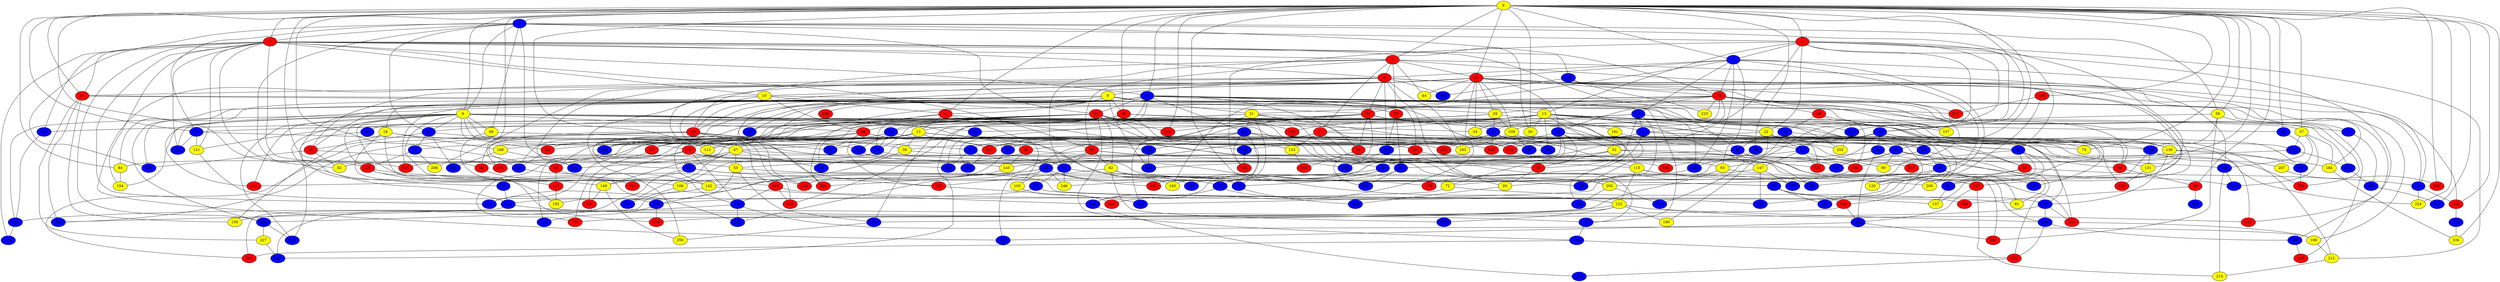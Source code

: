 graph {
0 [style = filled fillcolor = yellow];
1 [style = filled fillcolor = blue];
2 [style = filled fillcolor = red];
3 [style = filled fillcolor = red];
4 [style = filled fillcolor = blue];
5 [style = filled fillcolor = blue];
6 [style = filled fillcolor = yellow];
7 [style = filled fillcolor = red];
8 [style = filled fillcolor = red];
9 [style = filled fillcolor = yellow];
10 [style = filled fillcolor = yellow];
11 [style = filled fillcolor = red];
12 [style = filled fillcolor = yellow];
13 [style = filled fillcolor = yellow];
14 [style = filled fillcolor = red];
15 [style = filled fillcolor = red];
16 [style = filled fillcolor = blue];
17 [style = filled fillcolor = red];
18 [style = filled fillcolor = yellow];
19 [style = filled fillcolor = blue];
20 [style = filled fillcolor = yellow];
21 [style = filled fillcolor = red];
22 [style = filled fillcolor = yellow];
23 [style = filled fillcolor = red];
24 [style = filled fillcolor = red];
25 [style = filled fillcolor = red];
26 [style = filled fillcolor = red];
27 [style = filled fillcolor = red];
28 [style = filled fillcolor = yellow];
29 [style = filled fillcolor = blue];
30 [style = filled fillcolor = red];
31 [style = filled fillcolor = yellow];
32 [style = filled fillcolor = blue];
33 [style = filled fillcolor = blue];
34 [style = filled fillcolor = yellow];
35 [style = filled fillcolor = blue];
36 [style = filled fillcolor = blue];
37 [style = filled fillcolor = yellow];
38 [style = filled fillcolor = blue];
39 [style = filled fillcolor = yellow];
40 [style = filled fillcolor = blue];
41 [style = filled fillcolor = blue];
42 [style = filled fillcolor = blue];
43 [style = filled fillcolor = blue];
44 [style = filled fillcolor = yellow];
45 [style = filled fillcolor = red];
46 [style = filled fillcolor = blue];
47 [style = filled fillcolor = yellow];
48 [style = filled fillcolor = blue];
49 [style = filled fillcolor = red];
50 [style = filled fillcolor = red];
51 [style = filled fillcolor = blue];
52 [style = filled fillcolor = yellow];
53 [style = filled fillcolor = yellow];
54 [style = filled fillcolor = red];
55 [style = filled fillcolor = red];
56 [style = filled fillcolor = yellow];
57 [style = filled fillcolor = blue];
58 [style = filled fillcolor = red];
59 [style = filled fillcolor = blue];
60 [style = filled fillcolor = blue];
61 [style = filled fillcolor = blue];
62 [style = filled fillcolor = yellow];
63 [style = filled fillcolor = blue];
64 [style = filled fillcolor = red];
65 [style = filled fillcolor = blue];
66 [style = filled fillcolor = red];
67 [style = filled fillcolor = blue];
68 [style = filled fillcolor = blue];
69 [style = filled fillcolor = blue];
70 [style = filled fillcolor = blue];
71 [style = filled fillcolor = blue];
72 [style = filled fillcolor = yellow];
73 [style = filled fillcolor = red];
74 [style = filled fillcolor = yellow];
75 [style = filled fillcolor = blue];
76 [style = filled fillcolor = blue];
77 [style = filled fillcolor = blue];
78 [style = filled fillcolor = blue];
79 [style = filled fillcolor = blue];
80 [style = filled fillcolor = blue];
81 [style = filled fillcolor = yellow];
82 [style = filled fillcolor = yellow];
83 [style = filled fillcolor = blue];
84 [style = filled fillcolor = yellow];
85 [style = filled fillcolor = blue];
86 [style = filled fillcolor = red];
87 [style = filled fillcolor = blue];
88 [style = filled fillcolor = blue];
89 [style = filled fillcolor = red];
90 [style = filled fillcolor = yellow];
91 [style = filled fillcolor = blue];
92 [style = filled fillcolor = blue];
93 [style = filled fillcolor = yellow];
94 [style = filled fillcolor = red];
95 [style = filled fillcolor = yellow];
96 [style = filled fillcolor = yellow];
97 [style = filled fillcolor = blue];
98 [style = filled fillcolor = red];
99 [style = filled fillcolor = red];
100 [style = filled fillcolor = blue];
101 [style = filled fillcolor = red];
102 [style = filled fillcolor = blue];
103 [style = filled fillcolor = yellow];
104 [style = filled fillcolor = red];
105 [style = filled fillcolor = red];
106 [style = filled fillcolor = yellow];
107 [style = filled fillcolor = blue];
108 [style = filled fillcolor = blue];
109 [style = filled fillcolor = yellow];
110 [style = filled fillcolor = blue];
111 [style = filled fillcolor = red];
112 [style = filled fillcolor = red];
113 [style = filled fillcolor = yellow];
114 [style = filled fillcolor = blue];
115 [style = filled fillcolor = yellow];
116 [style = filled fillcolor = blue];
117 [style = filled fillcolor = red];
118 [style = filled fillcolor = blue];
119 [style = filled fillcolor = blue];
120 [style = filled fillcolor = yellow];
121 [style = filled fillcolor = yellow];
122 [style = filled fillcolor = yellow];
123 [style = filled fillcolor = blue];
124 [style = filled fillcolor = blue];
125 [style = filled fillcolor = red];
126 [style = filled fillcolor = blue];
127 [style = filled fillcolor = red];
128 [style = filled fillcolor = blue];
129 [style = filled fillcolor = red];
130 [style = filled fillcolor = yellow];
131 [style = filled fillcolor = yellow];
132 [style = filled fillcolor = blue];
133 [style = filled fillcolor = yellow];
134 [style = filled fillcolor = red];
135 [style = filled fillcolor = red];
136 [style = filled fillcolor = blue];
137 [style = filled fillcolor = yellow];
138 [style = filled fillcolor = blue];
139 [style = filled fillcolor = red];
140 [style = filled fillcolor = red];
141 [style = filled fillcolor = red];
142 [style = filled fillcolor = yellow];
143 [style = filled fillcolor = yellow];
144 [style = filled fillcolor = red];
145 [style = filled fillcolor = blue];
146 [style = filled fillcolor = red];
147 [style = filled fillcolor = yellow];
148 [style = filled fillcolor = yellow];
149 [style = filled fillcolor = red];
150 [style = filled fillcolor = yellow];
151 [style = filled fillcolor = red];
152 [style = filled fillcolor = red];
153 [style = filled fillcolor = blue];
154 [style = filled fillcolor = red];
155 [style = filled fillcolor = blue];
156 [style = filled fillcolor = blue];
157 [style = filled fillcolor = yellow];
158 [style = filled fillcolor = blue];
159 [style = filled fillcolor = blue];
160 [style = filled fillcolor = red];
161 [style = filled fillcolor = yellow];
162 [style = filled fillcolor = blue];
163 [style = filled fillcolor = yellow];
164 [style = filled fillcolor = blue];
165 [style = filled fillcolor = blue];
166 [style = filled fillcolor = red];
167 [style = filled fillcolor = blue];
168 [style = filled fillcolor = blue];
169 [style = filled fillcolor = blue];
170 [style = filled fillcolor = blue];
171 [style = filled fillcolor = blue];
172 [style = filled fillcolor = blue];
173 [style = filled fillcolor = blue];
174 [style = filled fillcolor = blue];
175 [style = filled fillcolor = blue];
176 [style = filled fillcolor = blue];
177 [style = filled fillcolor = red];
178 [style = filled fillcolor = red];
179 [style = filled fillcolor = blue];
180 [style = filled fillcolor = yellow];
181 [style = filled fillcolor = blue];
182 [style = filled fillcolor = red];
183 [style = filled fillcolor = yellow];
184 [style = filled fillcolor = yellow];
185 [style = filled fillcolor = red];
186 [style = filled fillcolor = blue];
187 [style = filled fillcolor = red];
188 [style = filled fillcolor = yellow];
189 [style = filled fillcolor = yellow];
190 [style = filled fillcolor = blue];
191 [style = filled fillcolor = blue];
192 [style = filled fillcolor = yellow];
193 [style = filled fillcolor = blue];
194 [style = filled fillcolor = yellow];
195 [style = filled fillcolor = blue];
196 [style = filled fillcolor = blue];
197 [style = filled fillcolor = blue];
198 [style = filled fillcolor = red];
199 [style = filled fillcolor = red];
200 [style = filled fillcolor = yellow];
201 [style = filled fillcolor = blue];
202 [style = filled fillcolor = yellow];
203 [style = filled fillcolor = red];
204 [style = filled fillcolor = red];
205 [style = filled fillcolor = red];
206 [style = filled fillcolor = yellow];
207 [style = filled fillcolor = yellow];
208 [style = filled fillcolor = red];
209 [style = filled fillcolor = blue];
210 [style = filled fillcolor = blue];
211 [style = filled fillcolor = red];
212 [style = filled fillcolor = yellow];
213 [style = filled fillcolor = blue];
214 [style = filled fillcolor = yellow];
215 [style = filled fillcolor = blue];
216 [style = filled fillcolor = blue];
217 [style = filled fillcolor = blue];
218 [style = filled fillcolor = blue];
219 [style = filled fillcolor = blue];
220 [style = filled fillcolor = blue];
221 [style = filled fillcolor = blue];
222 [style = filled fillcolor = red];
223 [style = filled fillcolor = yellow];
224 [style = filled fillcolor = yellow];
225 [style = filled fillcolor = red];
226 [style = filled fillcolor = red];
227 [style = filled fillcolor = yellow];
228 [style = filled fillcolor = blue];
229 [style = filled fillcolor = red];
230 [style = filled fillcolor = blue];
231 [style = filled fillcolor = blue];
232 [style = filled fillcolor = blue];
233 [style = filled fillcolor = red];
234 [style = filled fillcolor = blue];
235 [style = filled fillcolor = red];
236 [style = filled fillcolor = yellow];
237 [style = filled fillcolor = blue];
238 [style = filled fillcolor = red];
239 [style = filled fillcolor = blue];
240 [style = filled fillcolor = red];
241 [style = filled fillcolor = blue];
242 [style = filled fillcolor = red];
243 [style = filled fillcolor = blue];
244 [style = filled fillcolor = red];
245 [style = filled fillcolor = blue];
246 [style = filled fillcolor = yellow];
247 [style = filled fillcolor = red];
248 [style = filled fillcolor = blue];
249 [style = filled fillcolor = red];
250 [style = filled fillcolor = yellow];
251 [style = filled fillcolor = blue];
252 [style = filled fillcolor = yellow];
253 [style = filled fillcolor = blue];
254 [style = filled fillcolor = blue];
255 [style = filled fillcolor = blue];
0 -- 99;
0 -- 4;
0 -- 3;
0 -- 2;
0 -- 1;
0 -- 5;
0 -- 6;
0 -- 7;
0 -- 11;
0 -- 14;
0 -- 15;
0 -- 16;
0 -- 20;
0 -- 37;
0 -- 42;
0 -- 47;
0 -- 49;
0 -- 54;
0 -- 56;
0 -- 68;
0 -- 72;
0 -- 74;
0 -- 75;
0 -- 82;
0 -- 84;
0 -- 88;
0 -- 89;
0 -- 135;
0 -- 149;
0 -- 185;
0 -- 224;
0 -- 233;
0 -- 236;
0 -- 242;
0 -- 247;
0 -- 254;
1 -- 2;
1 -- 3;
1 -- 6;
1 -- 21;
1 -- 25;
1 -- 32;
1 -- 53;
1 -- 56;
1 -- 75;
1 -- 96;
1 -- 117;
1 -- 131;
1 -- 255;
2 -- 4;
2 -- 13;
2 -- 16;
2 -- 22;
2 -- 36;
2 -- 57;
2 -- 140;
2 -- 141;
2 -- 154;
2 -- 180;
2 -- 212;
3 -- 5;
3 -- 7;
3 -- 8;
3 -- 10;
3 -- 14;
3 -- 20;
3 -- 35;
3 -- 55;
3 -- 121;
3 -- 129;
3 -- 136;
3 -- 153;
3 -- 166;
3 -- 170;
3 -- 194;
3 -- 216;
3 -- 231;
3 -- 243;
4 -- 8;
4 -- 15;
4 -- 19;
4 -- 24;
4 -- 25;
4 -- 43;
4 -- 76;
4 -- 93;
4 -- 120;
4 -- 123;
5 -- 12;
5 -- 18;
5 -- 21;
5 -- 28;
5 -- 30;
5 -- 46;
5 -- 47;
5 -- 86;
5 -- 91;
5 -- 92;
5 -- 114;
5 -- 118;
5 -- 123;
5 -- 166;
5 -- 172;
5 -- 175;
5 -- 184;
5 -- 187;
5 -- 192;
5 -- 208;
5 -- 255;
6 -- 26;
6 -- 32;
6 -- 48;
6 -- 58;
6 -- 61;
6 -- 64;
6 -- 96;
6 -- 106;
6 -- 111;
6 -- 113;
6 -- 115;
6 -- 124;
6 -- 128;
6 -- 129;
6 -- 142;
6 -- 158;
6 -- 172;
6 -- 194;
6 -- 232;
6 -- 243;
7 -- 8;
7 -- 15;
7 -- 17;
7 -- 23;
7 -- 30;
7 -- 44;
7 -- 55;
7 -- 60;
7 -- 78;
7 -- 149;
8 -- 9;
8 -- 10;
8 -- 14;
8 -- 24;
8 -- 95;
8 -- 108;
8 -- 127;
8 -- 183;
8 -- 186;
8 -- 190;
8 -- 191;
9 -- 11;
9 -- 23;
9 -- 31;
9 -- 49;
9 -- 50;
9 -- 59;
9 -- 77;
9 -- 84;
9 -- 157;
9 -- 167;
9 -- 211;
9 -- 216;
9 -- 228;
9 -- 238;
10 -- 11;
10 -- 13;
10 -- 58;
10 -- 105;
10 -- 205;
11 -- 12;
11 -- 41;
11 -- 63;
11 -- 163;
11 -- 238;
12 -- 26;
12 -- 27;
12 -- 36;
12 -- 39;
12 -- 42;
12 -- 43;
12 -- 47;
12 -- 64;
12 -- 70;
12 -- 74;
12 -- 82;
12 -- 83;
12 -- 140;
12 -- 177;
12 -- 188;
12 -- 219;
13 -- 17;
13 -- 20;
13 -- 22;
13 -- 26;
13 -- 34;
13 -- 54;
13 -- 57;
13 -- 68;
13 -- 80;
13 -- 102;
13 -- 110;
13 -- 121;
13 -- 128;
13 -- 130;
13 -- 147;
13 -- 165;
13 -- 205;
13 -- 229;
13 -- 234;
13 -- 237;
13 -- 252;
13 -- 253;
14 -- 24;
14 -- 45;
14 -- 150;
14 -- 227;
14 -- 251;
15 -- 23;
15 -- 25;
15 -- 28;
15 -- 33;
15 -- 34;
15 -- 44;
15 -- 50;
15 -- 76;
15 -- 83;
15 -- 109;
15 -- 163;
15 -- 189;
15 -- 196;
15 -- 206;
15 -- 211;
15 -- 221;
15 -- 249;
15 -- 250;
16 -- 39;
16 -- 69;
16 -- 88;
16 -- 94;
16 -- 101;
16 -- 139;
16 -- 141;
16 -- 193;
16 -- 212;
16 -- 228;
17 -- 27;
17 -- 85;
17 -- 131;
17 -- 133;
17 -- 196;
17 -- 224;
17 -- 231;
18 -- 51;
18 -- 119;
18 -- 150;
18 -- 188;
18 -- 201;
19 -- 29;
19 -- 48;
19 -- 61;
19 -- 73;
19 -- 95;
19 -- 218;
21 -- 32;
21 -- 34;
21 -- 38;
21 -- 41;
21 -- 59;
21 -- 62;
21 -- 67;
21 -- 70;
21 -- 97;
21 -- 116;
21 -- 126;
21 -- 173;
21 -- 174;
21 -- 229;
21 -- 233;
22 -- 35;
22 -- 36;
22 -- 57;
22 -- 126;
22 -- 130;
22 -- 210;
23 -- 71;
23 -- 91;
23 -- 125;
23 -- 134;
23 -- 203;
23 -- 244;
23 -- 251;
24 -- 29;
24 -- 38;
24 -- 40;
24 -- 45;
24 -- 71;
24 -- 86;
24 -- 162;
24 -- 197;
24 -- 233;
24 -- 248;
25 -- 27;
25 -- 28;
25 -- 31;
25 -- 33;
25 -- 61;
25 -- 94;
25 -- 98;
25 -- 109;
25 -- 111;
25 -- 137;
25 -- 157;
25 -- 199;
25 -- 222;
25 -- 223;
26 -- 91;
27 -- 54;
28 -- 29;
28 -- 37;
28 -- 80;
28 -- 109;
28 -- 230;
29 -- 40;
29 -- 53;
29 -- 66;
29 -- 86;
29 -- 108;
29 -- 140;
29 -- 165;
29 -- 252;
30 -- 65;
30 -- 108;
31 -- 46;
31 -- 73;
31 -- 101;
31 -- 112;
31 -- 153;
31 -- 161;
31 -- 171;
31 -- 240;
32 -- 39;
32 -- 50;
32 -- 67;
32 -- 220;
33 -- 52;
33 -- 72;
33 -- 138;
33 -- 144;
33 -- 181;
33 -- 203;
33 -- 222;
35 -- 63;
35 -- 145;
36 -- 45;
36 -- 60;
36 -- 90;
36 -- 94;
36 -- 200;
37 -- 114;
37 -- 184;
37 -- 197;
37 -- 241;
38 -- 41;
38 -- 103;
38 -- 113;
38 -- 119;
38 -- 215;
39 -- 139;
39 -- 159;
40 -- 43;
40 -- 217;
40 -- 225;
41 -- 84;
41 -- 115;
42 -- 81;
42 -- 90;
42 -- 93;
42 -- 209;
42 -- 217;
43 -- 72;
43 -- 81;
43 -- 120;
43 -- 142;
43 -- 193;
45 -- 60;
45 -- 76;
45 -- 146;
46 -- 55;
46 -- 110;
46 -- 112;
46 -- 116;
46 -- 130;
46 -- 148;
46 -- 154;
46 -- 202;
46 -- 219;
46 -- 240;
47 -- 53;
47 -- 78;
47 -- 97;
47 -- 116;
47 -- 213;
47 -- 221;
48 -- 100;
49 -- 58;
49 -- 75;
49 -- 89;
49 -- 120;
49 -- 133;
49 -- 183;
50 -- 82;
50 -- 135;
50 -- 255;
51 -- 124;
52 -- 63;
52 -- 73;
52 -- 144;
52 -- 246;
52 -- 247;
53 -- 171;
53 -- 192;
53 -- 202;
54 -- 105;
54 -- 117;
55 -- 62;
55 -- 65;
55 -- 78;
55 -- 92;
55 -- 106;
55 -- 182;
56 -- 77;
56 -- 110;
56 -- 218;
56 -- 226;
57 -- 65;
57 -- 90;
57 -- 147;
57 -- 182;
58 -- 66;
58 -- 83;
58 -- 101;
58 -- 125;
58 -- 142;
58 -- 253;
60 -- 137;
61 -- 74;
61 -- 107;
61 -- 113;
61 -- 132;
61 -- 135;
61 -- 201;
61 -- 235;
62 -- 79;
62 -- 125;
62 -- 156;
62 -- 181;
63 -- 106;
63 -- 163;
63 -- 164;
64 -- 93;
64 -- 100;
64 -- 138;
64 -- 152;
64 -- 176;
64 -- 177;
65 -- 70;
65 -- 248;
66 -- 89;
66 -- 143;
66 -- 226;
67 -- 129;
67 -- 206;
68 -- 209;
69 -- 143;
69 -- 168;
69 -- 241;
70 -- 169;
71 -- 79;
71 -- 100;
72 -- 81;
72 -- 124;
73 -- 95;
75 -- 121;
75 -- 143;
75 -- 243;
76 -- 149;
76 -- 224;
77 -- 245;
78 -- 87;
78 -- 200;
78 -- 246;
79 -- 132;
79 -- 146;
79 -- 237;
80 -- 232;
84 -- 194;
85 -- 134;
86 -- 204;
87 -- 137;
87 -- 159;
88 -- 123;
89 -- 151;
91 -- 176;
92 -- 103;
92 -- 107;
92 -- 111;
92 -- 191;
92 -- 240;
92 -- 244;
92 -- 246;
93 -- 127;
93 -- 198;
94 -- 99;
95 -- 169;
96 -- 151;
96 -- 187;
97 -- 104;
97 -- 148;
97 -- 178;
97 -- 230;
98 -- 102;
98 -- 157;
98 -- 160;
99 -- 104;
99 -- 155;
101 -- 175;
102 -- 112;
102 -- 162;
102 -- 182;
102 -- 200;
103 -- 249;
105 -- 176;
105 -- 195;
105 -- 205;
106 -- 213;
107 -- 122;
107 -- 164;
108 -- 138;
109 -- 115;
109 -- 167;
109 -- 183;
110 -- 131;
110 -- 202;
110 -- 207;
112 -- 160;
114 -- 118;
114 -- 160;
115 -- 122;
115 -- 127;
115 -- 196;
117 -- 192;
118 -- 245;
119 -- 122;
121 -- 159;
122 -- 141;
122 -- 145;
122 -- 156;
122 -- 158;
122 -- 171;
122 -- 180;
123 -- 128;
124 -- 172;
124 -- 251;
125 -- 162;
126 -- 154;
127 -- 168;
127 -- 214;
129 -- 134;
129 -- 148;
129 -- 198;
130 -- 132;
130 -- 166;
130 -- 184;
130 -- 197;
131 -- 235;
132 -- 144;
132 -- 145;
132 -- 150;
133 -- 204;
136 -- 190;
136 -- 209;
136 -- 223;
142 -- 164;
142 -- 231;
143 -- 238;
144 -- 189;
145 -- 186;
145 -- 225;
146 -- 168;
146 -- 177;
147 -- 173;
147 -- 178;
147 -- 195;
148 -- 152;
148 -- 250;
149 -- 179;
153 -- 158;
158 -- 170;
159 -- 198;
159 -- 215;
160 -- 173;
161 -- 195;
164 -- 239;
168 -- 191;
168 -- 226;
171 -- 250;
172 -- 174;
174 -- 225;
174 -- 244;
176 -- 189;
176 -- 201;
176 -- 216;
179 -- 236;
184 -- 236;
185 -- 211;
185 -- 237;
186 -- 199;
187 -- 217;
188 -- 220;
188 -- 221;
189 -- 212;
197 -- 222;
202 -- 210;
202 -- 234;
207 -- 242;
209 -- 214;
209 -- 241;
212 -- 214;
216 -- 227;
216 -- 232;
218 -- 252;
219 -- 228;
225 -- 239;
227 -- 230;
245 -- 254;
}
